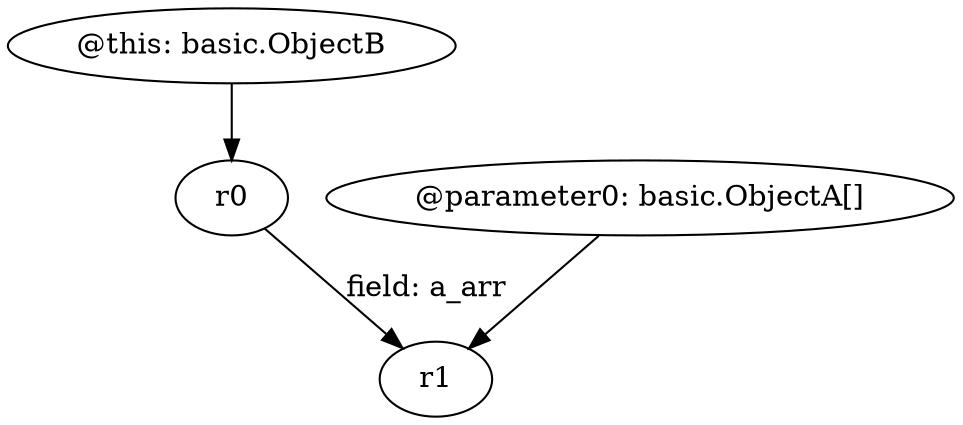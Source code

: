 digraph g {
0[label="@this: basic.ObjectB"]
1[label="r0"]
0->1[label=""]
2[label="@parameter0: basic.ObjectA[]"]
3[label="r1"]
2->3[label=""]
1->3[label="field: a_arr"]
}